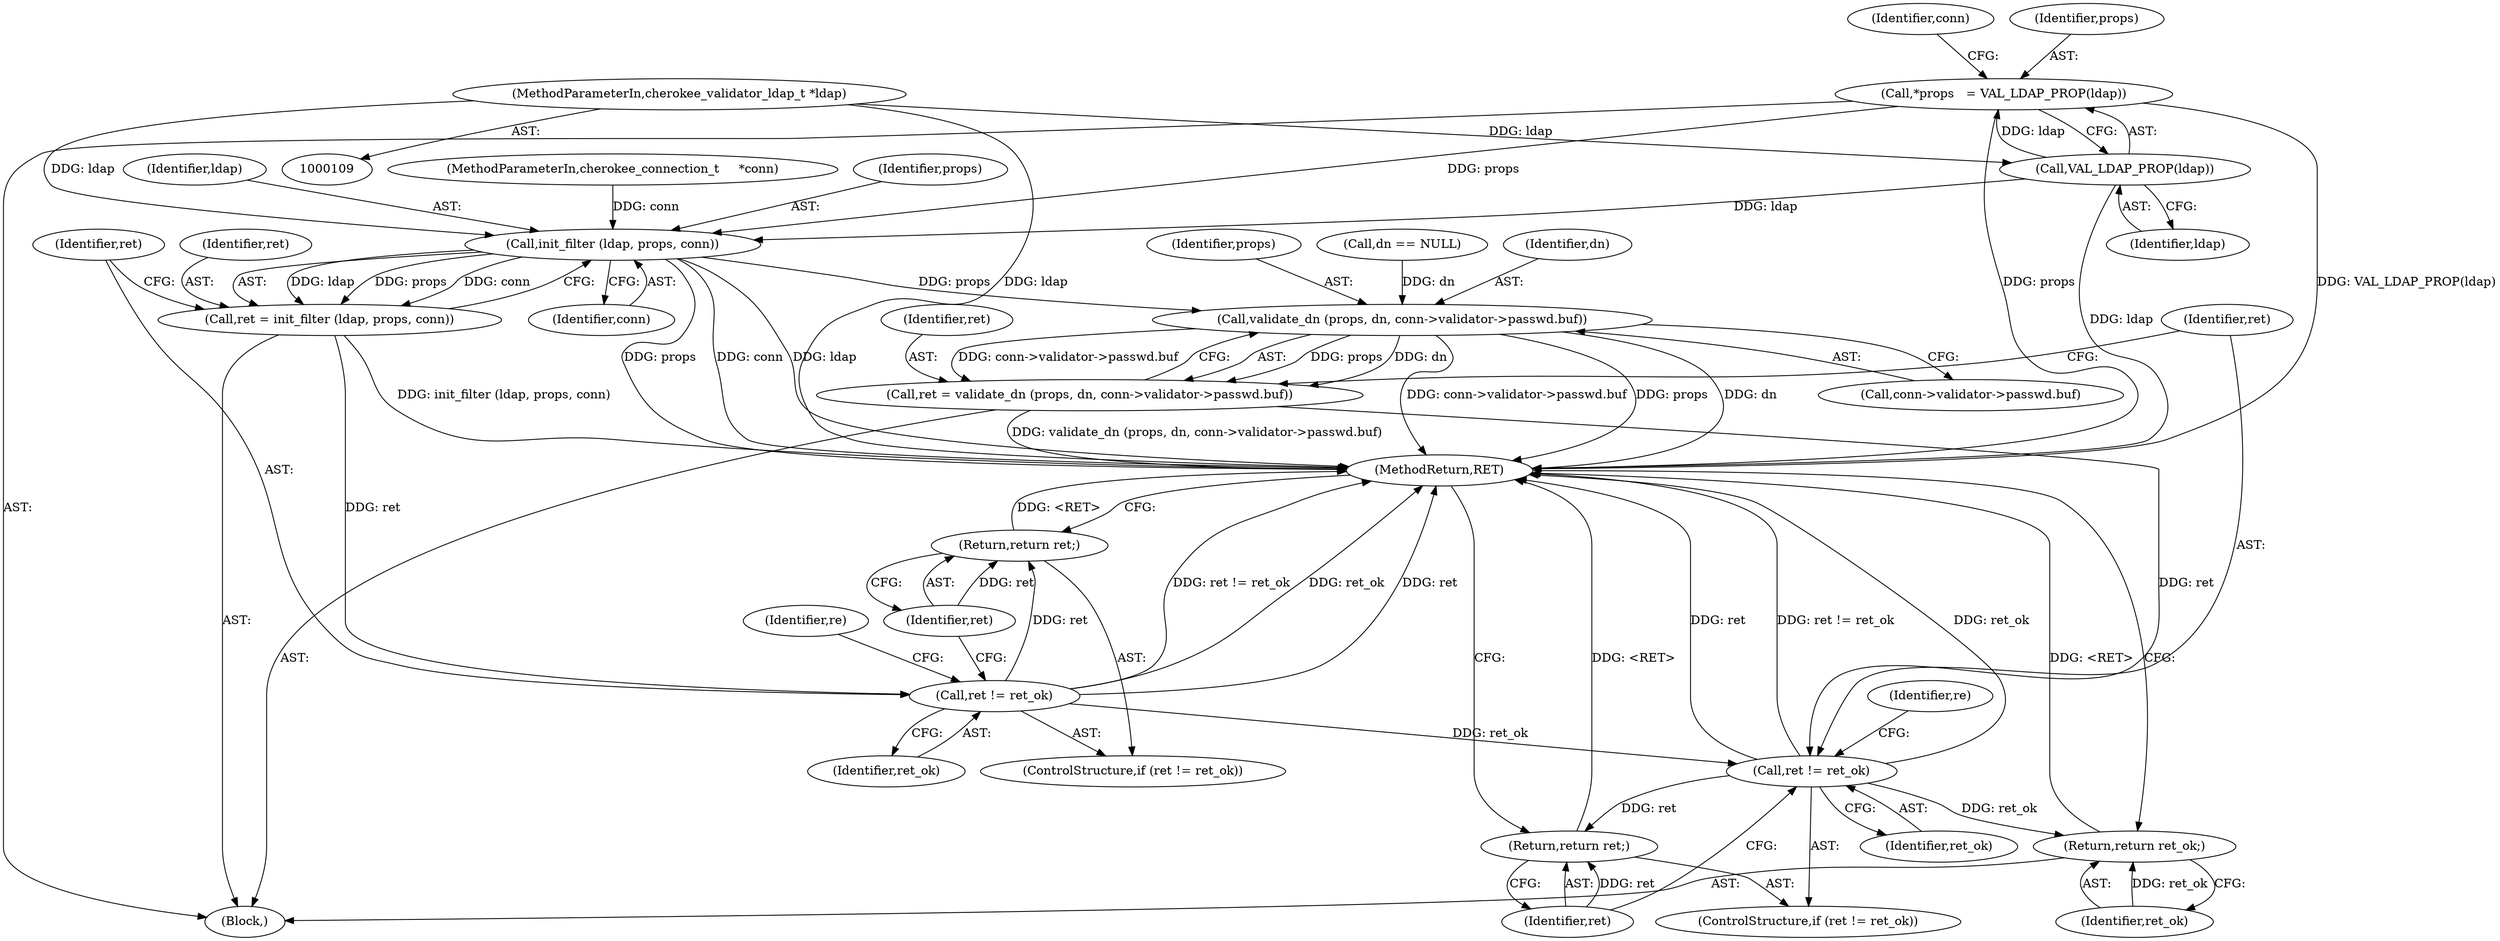digraph "0_webserver_fbda667221c51f0aa476a02366e0cf66cb012f88@pointer" {
"1000123" [label="(Call,*props   = VAL_LDAP_PROP(ldap))"];
"1000125" [label="(Call,VAL_LDAP_PROP(ldap))"];
"1000110" [label="(MethodParameterIn,cherokee_validator_ldap_t *ldap)"];
"1000176" [label="(Call,init_filter (ldap, props, conn))"];
"1000174" [label="(Call,ret = init_filter (ldap, props, conn))"];
"1000181" [label="(Call,ret != ret_ok)"];
"1000184" [label="(Return,return ret;)"];
"1000306" [label="(Call,ret != ret_ok)"];
"1000309" [label="(Return,return ret;)"];
"1000333" [label="(Return,return ret_ok;)"];
"1000295" [label="(Call,validate_dn (props, dn, conn->validator->passwd.buf))"];
"1000293" [label="(Call,ret = validate_dn (props, dn, conn->validator->passwd.buf))"];
"1000334" [label="(Identifier,ret_ok)"];
"1000175" [label="(Identifier,ret)"];
"1000296" [label="(Identifier,props)"];
"1000180" [label="(ControlStructure,if (ret != ret_ok))"];
"1000294" [label="(Identifier,ret)"];
"1000283" [label="(Call,dn == NULL)"];
"1000183" [label="(Identifier,ret_ok)"];
"1000110" [label="(MethodParameterIn,cherokee_validator_ldap_t *ldap)"];
"1000123" [label="(Call,*props   = VAL_LDAP_PROP(ldap))"];
"1000312" [label="(Identifier,re)"];
"1000176" [label="(Call,init_filter (ldap, props, conn))"];
"1000177" [label="(Identifier,ldap)"];
"1000308" [label="(Identifier,ret_ok)"];
"1000111" [label="(MethodParameterIn,cherokee_connection_t     *conn)"];
"1000174" [label="(Call,ret = init_filter (ldap, props, conn))"];
"1000310" [label="(Identifier,ret)"];
"1000112" [label="(Block,)"];
"1000131" [label="(Identifier,conn)"];
"1000185" [label="(Identifier,ret)"];
"1000309" [label="(Return,return ret;)"];
"1000297" [label="(Identifier,dn)"];
"1000298" [label="(Call,conn->validator->passwd.buf)"];
"1000184" [label="(Return,return ret;)"];
"1000305" [label="(ControlStructure,if (ret != ret_ok))"];
"1000187" [label="(Identifier,re)"];
"1000126" [label="(Identifier,ldap)"];
"1000333" [label="(Return,return ret_ok;)"];
"1000178" [label="(Identifier,props)"];
"1000125" [label="(Call,VAL_LDAP_PROP(ldap))"];
"1000306" [label="(Call,ret != ret_ok)"];
"1000307" [label="(Identifier,ret)"];
"1000295" [label="(Call,validate_dn (props, dn, conn->validator->passwd.buf))"];
"1000335" [label="(MethodReturn,RET)"];
"1000181" [label="(Call,ret != ret_ok)"];
"1000182" [label="(Identifier,ret)"];
"1000179" [label="(Identifier,conn)"];
"1000124" [label="(Identifier,props)"];
"1000293" [label="(Call,ret = validate_dn (props, dn, conn->validator->passwd.buf))"];
"1000123" -> "1000112"  [label="AST: "];
"1000123" -> "1000125"  [label="CFG: "];
"1000124" -> "1000123"  [label="AST: "];
"1000125" -> "1000123"  [label="AST: "];
"1000131" -> "1000123"  [label="CFG: "];
"1000123" -> "1000335"  [label="DDG: VAL_LDAP_PROP(ldap)"];
"1000123" -> "1000335"  [label="DDG: props"];
"1000125" -> "1000123"  [label="DDG: ldap"];
"1000123" -> "1000176"  [label="DDG: props"];
"1000125" -> "1000126"  [label="CFG: "];
"1000126" -> "1000125"  [label="AST: "];
"1000125" -> "1000335"  [label="DDG: ldap"];
"1000110" -> "1000125"  [label="DDG: ldap"];
"1000125" -> "1000176"  [label="DDG: ldap"];
"1000110" -> "1000109"  [label="AST: "];
"1000110" -> "1000335"  [label="DDG: ldap"];
"1000110" -> "1000176"  [label="DDG: ldap"];
"1000176" -> "1000174"  [label="AST: "];
"1000176" -> "1000179"  [label="CFG: "];
"1000177" -> "1000176"  [label="AST: "];
"1000178" -> "1000176"  [label="AST: "];
"1000179" -> "1000176"  [label="AST: "];
"1000174" -> "1000176"  [label="CFG: "];
"1000176" -> "1000335"  [label="DDG: props"];
"1000176" -> "1000335"  [label="DDG: conn"];
"1000176" -> "1000335"  [label="DDG: ldap"];
"1000176" -> "1000174"  [label="DDG: ldap"];
"1000176" -> "1000174"  [label="DDG: props"];
"1000176" -> "1000174"  [label="DDG: conn"];
"1000111" -> "1000176"  [label="DDG: conn"];
"1000176" -> "1000295"  [label="DDG: props"];
"1000174" -> "1000112"  [label="AST: "];
"1000175" -> "1000174"  [label="AST: "];
"1000182" -> "1000174"  [label="CFG: "];
"1000174" -> "1000335"  [label="DDG: init_filter (ldap, props, conn)"];
"1000174" -> "1000181"  [label="DDG: ret"];
"1000181" -> "1000180"  [label="AST: "];
"1000181" -> "1000183"  [label="CFG: "];
"1000182" -> "1000181"  [label="AST: "];
"1000183" -> "1000181"  [label="AST: "];
"1000185" -> "1000181"  [label="CFG: "];
"1000187" -> "1000181"  [label="CFG: "];
"1000181" -> "1000335"  [label="DDG: ret != ret_ok"];
"1000181" -> "1000335"  [label="DDG: ret"];
"1000181" -> "1000335"  [label="DDG: ret_ok"];
"1000181" -> "1000184"  [label="DDG: ret"];
"1000181" -> "1000306"  [label="DDG: ret_ok"];
"1000184" -> "1000180"  [label="AST: "];
"1000184" -> "1000185"  [label="CFG: "];
"1000185" -> "1000184"  [label="AST: "];
"1000335" -> "1000184"  [label="CFG: "];
"1000184" -> "1000335"  [label="DDG: <RET>"];
"1000185" -> "1000184"  [label="DDG: ret"];
"1000306" -> "1000305"  [label="AST: "];
"1000306" -> "1000308"  [label="CFG: "];
"1000307" -> "1000306"  [label="AST: "];
"1000308" -> "1000306"  [label="AST: "];
"1000310" -> "1000306"  [label="CFG: "];
"1000312" -> "1000306"  [label="CFG: "];
"1000306" -> "1000335"  [label="DDG: ret"];
"1000306" -> "1000335"  [label="DDG: ret != ret_ok"];
"1000306" -> "1000335"  [label="DDG: ret_ok"];
"1000293" -> "1000306"  [label="DDG: ret"];
"1000306" -> "1000309"  [label="DDG: ret"];
"1000306" -> "1000333"  [label="DDG: ret_ok"];
"1000309" -> "1000305"  [label="AST: "];
"1000309" -> "1000310"  [label="CFG: "];
"1000310" -> "1000309"  [label="AST: "];
"1000335" -> "1000309"  [label="CFG: "];
"1000309" -> "1000335"  [label="DDG: <RET>"];
"1000310" -> "1000309"  [label="DDG: ret"];
"1000333" -> "1000112"  [label="AST: "];
"1000333" -> "1000334"  [label="CFG: "];
"1000334" -> "1000333"  [label="AST: "];
"1000335" -> "1000333"  [label="CFG: "];
"1000333" -> "1000335"  [label="DDG: <RET>"];
"1000334" -> "1000333"  [label="DDG: ret_ok"];
"1000295" -> "1000293"  [label="AST: "];
"1000295" -> "1000298"  [label="CFG: "];
"1000296" -> "1000295"  [label="AST: "];
"1000297" -> "1000295"  [label="AST: "];
"1000298" -> "1000295"  [label="AST: "];
"1000293" -> "1000295"  [label="CFG: "];
"1000295" -> "1000335"  [label="DDG: conn->validator->passwd.buf"];
"1000295" -> "1000335"  [label="DDG: props"];
"1000295" -> "1000335"  [label="DDG: dn"];
"1000295" -> "1000293"  [label="DDG: props"];
"1000295" -> "1000293"  [label="DDG: dn"];
"1000295" -> "1000293"  [label="DDG: conn->validator->passwd.buf"];
"1000283" -> "1000295"  [label="DDG: dn"];
"1000293" -> "1000112"  [label="AST: "];
"1000294" -> "1000293"  [label="AST: "];
"1000307" -> "1000293"  [label="CFG: "];
"1000293" -> "1000335"  [label="DDG: validate_dn (props, dn, conn->validator->passwd.buf)"];
}
